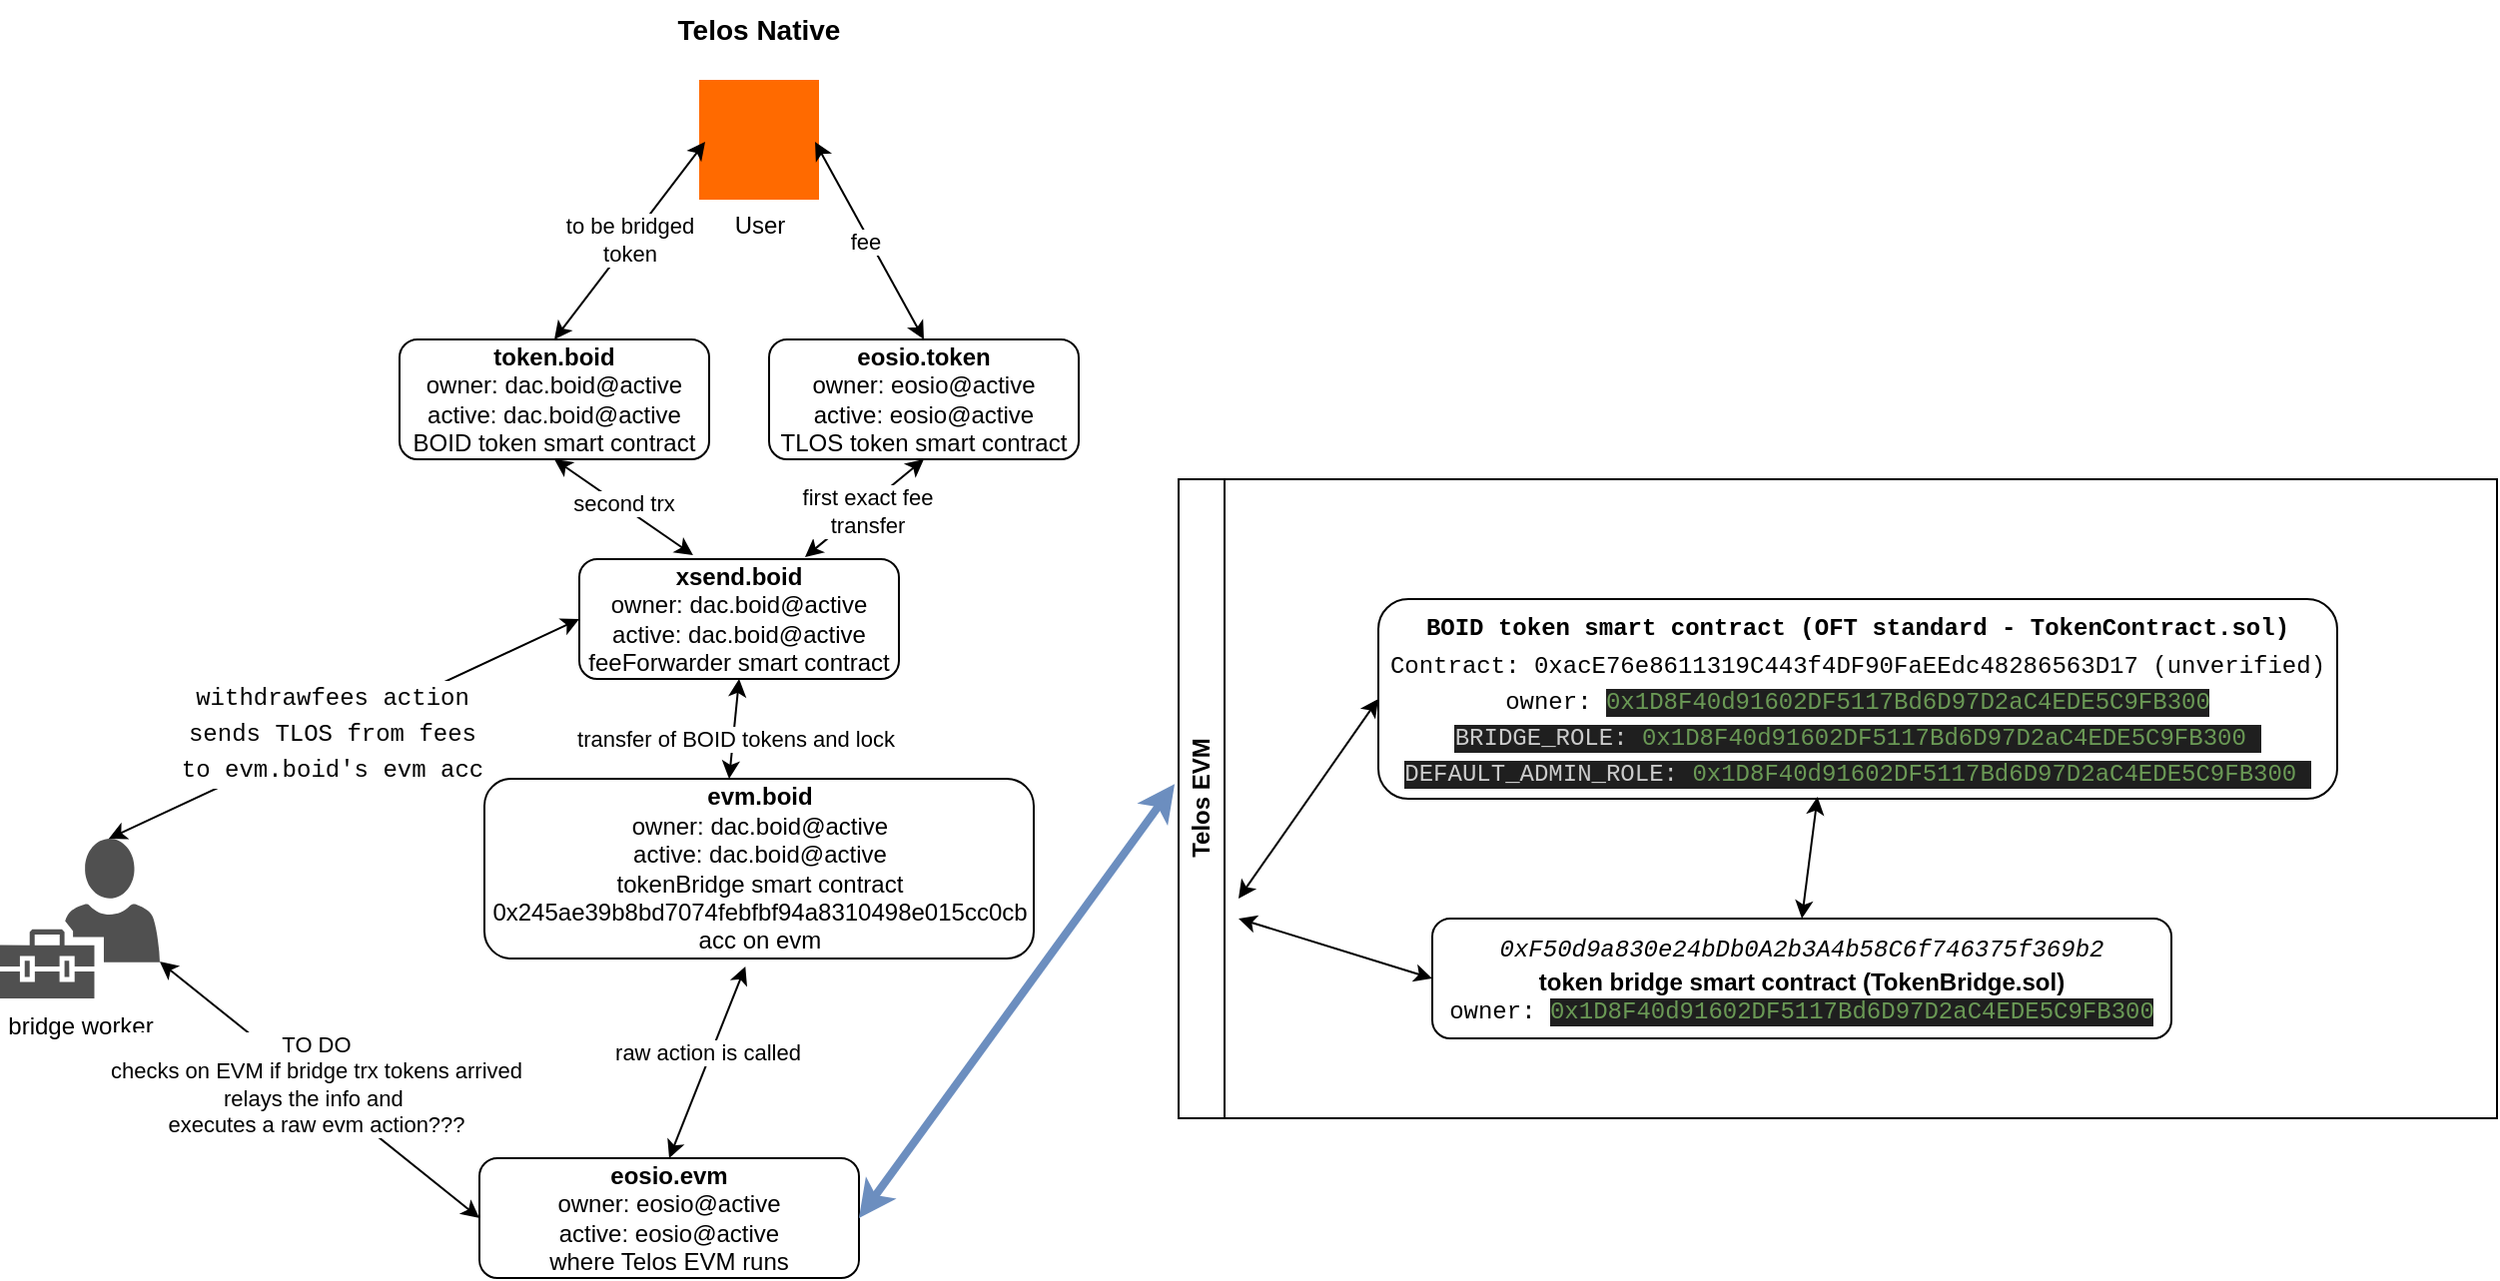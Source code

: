 <mxfile version="26.0.3">
  <diagram name="Page-1" id="oMX-HPsqIfJamrMMESxb">
    <mxGraphModel dx="2261" dy="2143" grid="1" gridSize="10" guides="1" tooltips="1" connect="1" arrows="1" fold="1" page="1" pageScale="1" pageWidth="827" pageHeight="1169" math="0" shadow="0">
      <root>
        <mxCell id="0" />
        <mxCell id="1" parent="0" />
        <mxCell id="kYRyo_h60_AEEvOUtYnw-3" value="&lt;b&gt;token.boid&lt;/b&gt;&lt;div&gt;owner: dac.boid@active&lt;/div&gt;&lt;div&gt;active: dac.boid@active&lt;br&gt;BOID token smart contract&lt;/div&gt;" style="rounded=1;whiteSpace=wrap;html=1;" parent="1" vertex="1">
          <mxGeometry x="-60" y="150" width="155" height="60" as="geometry" />
        </mxCell>
        <mxCell id="kYRyo_h60_AEEvOUtYnw-4" value="&lt;b&gt;eosio.token&lt;/b&gt;&lt;div&gt;&lt;div&gt;owner: eosio@active&lt;/div&gt;&lt;div&gt;active: eosio@active&lt;/div&gt;TLOS token smart contract&lt;/div&gt;" style="rounded=1;whiteSpace=wrap;html=1;" parent="1" vertex="1">
          <mxGeometry x="125" y="150" width="155" height="60" as="geometry" />
        </mxCell>
        <mxCell id="kYRyo_h60_AEEvOUtYnw-5" value="&lt;b&gt;evm.boid&lt;/b&gt;&lt;div&gt;&lt;div&gt;owner: dac.boid@active&lt;/div&gt;&lt;div&gt;active: dac.boid@active&lt;/div&gt;tokenBridge smart contract&lt;div&gt;&lt;span&gt;&lt;font style=&quot;color: rgb(0, 0, 0);&quot;&gt;0x&lt;span style=&quot;font-family: Montserrat, sans-serif; text-align: left;&quot;&gt;245ae39b8bd7074febfbf94a8310498e015cc0cb&lt;/span&gt;&lt;/font&gt;&lt;/span&gt;&lt;/div&gt;&lt;div&gt;&lt;span&gt;&lt;font style=&quot;color: rgb(0, 0, 0);&quot;&gt;acc&lt;/font&gt;&lt;/span&gt;&lt;span style=&quot;background-color: transparent; color: light-dark(rgb(0, 0, 0), rgb(255, 255, 255));&quot;&gt; on evm&lt;/span&gt;&lt;/div&gt;&lt;/div&gt;" style="rounded=1;whiteSpace=wrap;html=1;" parent="1" vertex="1">
          <mxGeometry x="-17.5" y="370" width="275" height="90" as="geometry" />
        </mxCell>
        <mxCell id="kYRyo_h60_AEEvOUtYnw-6" value="&lt;b&gt;xsend.boid&lt;/b&gt;&lt;div&gt;&lt;div&gt;owner: dac.boid@active&lt;/div&gt;&lt;div&gt;active: dac.boid@active&lt;/div&gt;&lt;div&gt;feeForwarder smart contract&lt;/div&gt;&lt;/div&gt;" style="rounded=1;whiteSpace=wrap;html=1;" parent="1" vertex="1">
          <mxGeometry x="30" y="260" width="160" height="60" as="geometry" />
        </mxCell>
        <mxCell id="kYRyo_h60_AEEvOUtYnw-9" value="&lt;div&gt;&lt;br&gt;&lt;/div&gt;&lt;div&gt;&lt;br&gt;&lt;/div&gt;&lt;div&gt;&lt;br&gt;&lt;/div&gt;&lt;div&gt;&lt;br&gt;&lt;/div&gt;&lt;div&gt;&lt;br&gt;&lt;/div&gt;&lt;div&gt;&lt;br&gt;&lt;/div&gt;User" style="points=[];aspect=fixed;html=1;align=center;shadow=0;dashed=0;fillColor=#FF6A00;strokeColor=none;shape=mxgraph.alibaba_cloud.user;" parent="1" vertex="1">
          <mxGeometry x="90" y="20" width="60" height="60" as="geometry" />
        </mxCell>
        <mxCell id="kYRyo_h60_AEEvOUtYnw-11" value="&lt;font style=&quot;font-size: 14px;&quot;&gt;Telos Native&lt;/font&gt;" style="text;html=1;align=center;verticalAlign=middle;whiteSpace=wrap;rounded=0;fontStyle=1" parent="1" vertex="1">
          <mxGeometry y="-20" width="240" height="30" as="geometry" />
        </mxCell>
        <mxCell id="kYRyo_h60_AEEvOUtYnw-17" value="" style="endArrow=classic;startArrow=classic;html=1;rounded=0;entryX=0.05;entryY=0.517;entryDx=0;entryDy=0;entryPerimeter=0;exitX=0.5;exitY=0;exitDx=0;exitDy=0;" parent="1" source="kYRyo_h60_AEEvOUtYnw-3" target="kYRyo_h60_AEEvOUtYnw-9" edge="1">
          <mxGeometry width="50" height="50" relative="1" as="geometry">
            <mxPoint x="-50" y="130" as="sourcePoint" />
            <mxPoint y="80" as="targetPoint" />
            <Array as="points" />
          </mxGeometry>
        </mxCell>
        <mxCell id="kYRyo_h60_AEEvOUtYnw-20" value="to be bridged&lt;div&gt;token&lt;/div&gt;" style="edgeLabel;html=1;align=center;verticalAlign=middle;resizable=0;points=[];" parent="kYRyo_h60_AEEvOUtYnw-17" vertex="1" connectable="0">
          <mxGeometry x="-0.006" y="1" relative="1" as="geometry">
            <mxPoint as="offset" />
          </mxGeometry>
        </mxCell>
        <mxCell id="kYRyo_h60_AEEvOUtYnw-18" value="" style="endArrow=classic;startArrow=classic;html=1;rounded=0;entryX=0.967;entryY=0.517;entryDx=0;entryDy=0;entryPerimeter=0;exitX=0.5;exitY=0;exitDx=0;exitDy=0;" parent="1" source="kYRyo_h60_AEEvOUtYnw-4" target="kYRyo_h60_AEEvOUtYnw-9" edge="1">
          <mxGeometry width="50" height="50" relative="1" as="geometry">
            <mxPoint x="270" y="110" as="sourcePoint" />
            <mxPoint x="320" y="60" as="targetPoint" />
          </mxGeometry>
        </mxCell>
        <mxCell id="kYRyo_h60_AEEvOUtYnw-19" value="fee" style="edgeLabel;html=1;align=center;verticalAlign=middle;resizable=0;points=[];" parent="kYRyo_h60_AEEvOUtYnw-18" vertex="1" connectable="0">
          <mxGeometry x="0.013" y="1" relative="1" as="geometry">
            <mxPoint x="-1" as="offset" />
          </mxGeometry>
        </mxCell>
        <mxCell id="kYRyo_h60_AEEvOUtYnw-21" value="" style="endArrow=classic;startArrow=classic;html=1;rounded=0;entryX=0.5;entryY=1;entryDx=0;entryDy=0;exitX=0.706;exitY=-0.017;exitDx=0;exitDy=0;exitPerimeter=0;" parent="1" source="kYRyo_h60_AEEvOUtYnw-6" target="kYRyo_h60_AEEvOUtYnw-4" edge="1">
          <mxGeometry width="50" height="50" relative="1" as="geometry">
            <mxPoint x="310" y="270" as="sourcePoint" />
            <mxPoint x="360" y="220" as="targetPoint" />
          </mxGeometry>
        </mxCell>
        <mxCell id="kYRyo_h60_AEEvOUtYnw-22" value="first exact fee&lt;div&gt;transfer&lt;/div&gt;" style="edgeLabel;html=1;align=center;verticalAlign=middle;resizable=0;points=[];" parent="kYRyo_h60_AEEvOUtYnw-21" vertex="1" connectable="0">
          <mxGeometry x="-0.002" y="-1" relative="1" as="geometry">
            <mxPoint as="offset" />
          </mxGeometry>
        </mxCell>
        <mxCell id="kYRyo_h60_AEEvOUtYnw-23" value="" style="endArrow=classic;startArrow=classic;html=1;rounded=0;entryX=0.5;entryY=1;entryDx=0;entryDy=0;exitX=0.356;exitY=-0.033;exitDx=0;exitDy=0;exitPerimeter=0;" parent="1" source="kYRyo_h60_AEEvOUtYnw-6" target="kYRyo_h60_AEEvOUtYnw-3" edge="1">
          <mxGeometry width="50" height="50" relative="1" as="geometry">
            <mxPoint x="120" y="260" as="sourcePoint" />
            <mxPoint x="50" y="260" as="targetPoint" />
          </mxGeometry>
        </mxCell>
        <mxCell id="kYRyo_h60_AEEvOUtYnw-24" value="&lt;div&gt;&lt;br&gt;&lt;/div&gt;&lt;div&gt;&lt;br&gt;&lt;/div&gt;" style="edgeLabel;html=1;align=center;verticalAlign=middle;resizable=0;points=[];" parent="kYRyo_h60_AEEvOUtYnw-23" vertex="1" connectable="0">
          <mxGeometry x="-0.009" relative="1" as="geometry">
            <mxPoint as="offset" />
          </mxGeometry>
        </mxCell>
        <mxCell id="kYRyo_h60_AEEvOUtYnw-25" value="second trx" style="edgeLabel;html=1;align=center;verticalAlign=middle;resizable=0;points=[];" parent="kYRyo_h60_AEEvOUtYnw-23" vertex="1" connectable="0">
          <mxGeometry x="0.047" y="-1" relative="1" as="geometry">
            <mxPoint as="offset" />
          </mxGeometry>
        </mxCell>
        <mxCell id="kYRyo_h60_AEEvOUtYnw-26" value="" style="endArrow=classic;startArrow=classic;html=1;rounded=0;entryX=0.5;entryY=1;entryDx=0;entryDy=0;exitX=0.5;exitY=0;exitDx=0;exitDy=0;" parent="1" target="kYRyo_h60_AEEvOUtYnw-6" edge="1">
          <mxGeometry width="50" height="50" relative="1" as="geometry">
            <mxPoint x="105" y="370" as="sourcePoint" />
            <mxPoint x="50" y="350" as="targetPoint" />
          </mxGeometry>
        </mxCell>
        <mxCell id="kYRyo_h60_AEEvOUtYnw-27" value="transfer of BOID tokens and lock" style="edgeLabel;html=1;align=center;verticalAlign=middle;resizable=0;points=[];" parent="kYRyo_h60_AEEvOUtYnw-26" vertex="1" connectable="0">
          <mxGeometry x="0.04" relative="1" as="geometry">
            <mxPoint y="6" as="offset" />
          </mxGeometry>
        </mxCell>
        <mxCell id="kYRyo_h60_AEEvOUtYnw-30" value="&lt;b&gt;eosio.evm&lt;/b&gt;&lt;div&gt;&lt;div&gt;owner: eosio@active&lt;/div&gt;&lt;div&gt;active: eosio@active&lt;/div&gt;where Telos EVM runs&lt;/div&gt;" style="rounded=1;whiteSpace=wrap;html=1;" parent="1" vertex="1">
          <mxGeometry x="-20" y="560" width="190" height="60" as="geometry" />
        </mxCell>
        <mxCell id="kYRyo_h60_AEEvOUtYnw-32" value="" style="endArrow=classic;startArrow=classic;html=1;rounded=0;entryX=0.475;entryY=1.044;entryDx=0;entryDy=0;exitX=0.5;exitY=0;exitDx=0;exitDy=0;entryPerimeter=0;" parent="1" source="kYRyo_h60_AEEvOUtYnw-30" target="kYRyo_h60_AEEvOUtYnw-5" edge="1">
          <mxGeometry width="50" height="50" relative="1" as="geometry">
            <mxPoint x="-30" y="540" as="sourcePoint" />
            <mxPoint x="105" y="450" as="targetPoint" />
          </mxGeometry>
        </mxCell>
        <mxCell id="kYRyo_h60_AEEvOUtYnw-33" value="raw action is called" style="edgeLabel;html=1;align=center;verticalAlign=middle;resizable=0;points=[];" parent="kYRyo_h60_AEEvOUtYnw-32" vertex="1" connectable="0">
          <mxGeometry x="0.1" y="2" relative="1" as="geometry">
            <mxPoint as="offset" />
          </mxGeometry>
        </mxCell>
        <mxCell id="kYRyo_h60_AEEvOUtYnw-34" value="Telos EVM" style="swimlane;horizontal=0;whiteSpace=wrap;html=1;" parent="1" vertex="1">
          <mxGeometry x="330" y="220" width="660" height="320" as="geometry" />
        </mxCell>
        <mxCell id="kYRyo_h60_AEEvOUtYnw-29" value="&lt;div style=&quot;font-family: Menlo, Monaco, &amp;quot;Courier New&amp;quot;, monospace; line-height: 18px; white-space: pre;&quot;&gt;&lt;span style=&quot;font-style: italic; background-color: light-dark(#ffffff, var(--ge-dark-color, #121212));&quot;&gt;&lt;font style=&quot;color: rgb(0, 0, 0);&quot;&gt;0xF50d9a830e24bDb0A2b3A4b58C6f746375f369b2&lt;/font&gt;&lt;/span&gt;&lt;/div&gt;&lt;div&gt;&lt;b style=&quot;background-color: light-dark(#ffffff, var(--ge-dark-color, #121212));&quot;&gt;&lt;font style=&quot;color: rgb(0, 0, 0);&quot;&gt;token bridge smart contract (TokenBridge.sol)&lt;/font&gt;&lt;/b&gt;&lt;/div&gt;&lt;div&gt;&lt;span style=&quot;background-color: light-dark(#ffffff, var(--ge-dark-color, #121212));&quot;&gt;&lt;font style=&quot;color: rgb(0, 0, 0);&quot;&gt;&lt;span style=&quot;font-family: Menlo, Monaco, &amp;quot;Courier New&amp;quot;, monospace; white-space: pre;&quot;&gt;&lt;font style=&quot;color: rgb(0, 0, 0);&quot;&gt;owner: &lt;/font&gt;&lt;/span&gt;&lt;span style=&quot;font-family: Menlo, Monaco, &amp;quot;Courier New&amp;quot;, monospace; white-space: pre; color: rgb(106, 153, 85); background-color: rgb(31, 31, 31);&quot;&gt;0x1D8F40d91602DF5117Bd6D97D2aC4EDE5C9FB300&lt;/span&gt;&lt;/font&gt;&lt;/span&gt;&lt;/div&gt;" style="rounded=1;whiteSpace=wrap;html=1;" parent="kYRyo_h60_AEEvOUtYnw-34" vertex="1">
          <mxGeometry x="127" y="220" width="370" height="60" as="geometry" />
        </mxCell>
        <mxCell id="kYRyo_h60_AEEvOUtYnw-7" value="&lt;div style=&quot;line-height: 18px;&quot;&gt;&lt;span style=&quot;font-family: Menlo, Monaco, &amp;quot;Courier New&amp;quot;, monospace; white-space: pre; background-color: rgb(255, 255, 255);&quot;&gt;&lt;b&gt;BOID token smart contract (OFT standard - TokenContract.sol)&lt;/b&gt;&lt;/span&gt;&lt;font face=&quot;Menlo, Monaco, Courier New, monospace&quot;&gt;&lt;span style=&quot;white-space: pre;&quot;&gt;&lt;/span&gt;&lt;/font&gt;&lt;/div&gt;&lt;div style=&quot;line-height: 18px;&quot;&gt;&lt;font face=&quot;Menlo, Monaco, Courier New, monospace&quot;&gt;&lt;span style=&quot;white-space: pre;&quot;&gt;Contract: &lt;/span&gt;&lt;/font&gt;&lt;span style=&quot;font-family: Menlo, Monaco, &amp;quot;Courier New&amp;quot;, monospace; white-space: pre;&quot;&gt;&lt;font style=&quot;color: rgb(0, 0, 0);&quot;&gt;0xacE76e8611319C443f4DF90FaEEdc48286563D17&lt;/font&gt;&lt;/span&gt;&lt;span style=&quot;white-space: pre; font-family: Menlo, Monaco, &amp;quot;Courier New&amp;quot;, monospace; background-color: transparent; color: light-dark(rgb(0, 0, 0), rgb(255, 255, 255));&quot;&gt; (unverified)&lt;/span&gt;&lt;br&gt;&lt;/div&gt;&lt;div style=&quot;font-family: Menlo, Monaco, &amp;quot;Courier New&amp;quot;, monospace; line-height: 18px; white-space: pre;&quot;&gt;&lt;span style=&quot;background-color: light-dark(#ffffff, var(--ge-dark-color, #121212));&quot;&gt;&lt;font&gt;&lt;font style=&quot;color: rgb(0, 0, 0);&quot;&gt;owner: &lt;/font&gt;&lt;/font&gt;&lt;/span&gt;&lt;span style=&quot;color: rgb(106, 153, 85); background-color: rgb(31, 31, 31);&quot;&gt;0x1D8F40d91602DF5117Bd6D97D2aC4EDE5C9FB300&lt;/span&gt;&lt;/div&gt;&lt;div style=&quot;font-family: Menlo, Monaco, &amp;quot;Courier New&amp;quot;, monospace; line-height: 18px; white-space: pre;&quot;&gt;&lt;span style=&quot;background-color: light-dark(rgb(31, 31, 31), rgb(31, 31, 31)); color: light-dark(rgb(204, 204, 204), rgb(204, 204, 204));&quot;&gt;BRIDGE_ROLE: &lt;/span&gt;&lt;span style=&quot;background-color: rgb(31, 31, 31); color: rgb(106, 153, 85);&quot;&gt;0x1D8F40d91602DF5117Bd6D97D2aC4EDE5C9FB300&lt;/span&gt;&lt;span style=&quot;background-color: light-dark(rgb(31, 31, 31), rgb(31, 31, 31)); color: light-dark(rgb(204, 204, 204), rgb(204, 204, 204));&quot;&gt; &lt;/span&gt;&lt;/div&gt;&lt;div style=&quot;font-family: Menlo, Monaco, &amp;quot;Courier New&amp;quot;, monospace; line-height: 18px; white-space: pre;&quot;&gt;&lt;span style=&quot;background-color: light-dark(rgb(31, 31, 31), rgb(31, 31, 31)); color: light-dark(rgb(204, 204, 204), rgb(204, 204, 204));&quot;&gt;DEFAULT_ADMIN_ROLE: &lt;/span&gt;&lt;span style=&quot;background-color: rgb(31, 31, 31); color: rgb(106, 153, 85);&quot;&gt;0x1D8F40d91602DF5117Bd6D97D2aC4EDE5C9FB300&lt;/span&gt;&lt;span style=&quot;background-color: light-dark(rgb(31, 31, 31), rgb(31, 31, 31)); color: light-dark(rgb(204, 204, 204), rgb(204, 204, 204));&quot;&gt; &lt;/span&gt;&lt;/div&gt;" style="rounded=1;whiteSpace=wrap;html=1;" parent="kYRyo_h60_AEEvOUtYnw-34" vertex="1">
          <mxGeometry x="100" y="60" width="480" height="100" as="geometry" />
        </mxCell>
        <mxCell id="kYRyo_h60_AEEvOUtYnw-87" value="" style="endArrow=classic;startArrow=classic;html=1;rounded=0;entryX=0;entryY=0.5;entryDx=0;entryDy=0;" parent="kYRyo_h60_AEEvOUtYnw-34" target="kYRyo_h60_AEEvOUtYnw-7" edge="1">
          <mxGeometry width="50" height="50" relative="1" as="geometry">
            <mxPoint x="30" y="210" as="sourcePoint" />
            <mxPoint x="150" y="230" as="targetPoint" />
          </mxGeometry>
        </mxCell>
        <mxCell id="kYRyo_h60_AEEvOUtYnw-89" value="" style="endArrow=classic;startArrow=classic;html=1;rounded=0;entryX=0;entryY=0.5;entryDx=0;entryDy=0;" parent="kYRyo_h60_AEEvOUtYnw-34" target="kYRyo_h60_AEEvOUtYnw-29" edge="1">
          <mxGeometry width="50" height="50" relative="1" as="geometry">
            <mxPoint x="30" y="220" as="sourcePoint" />
            <mxPoint x="130" y="310" as="targetPoint" />
          </mxGeometry>
        </mxCell>
        <mxCell id="kYRyo_h60_AEEvOUtYnw-90" value="" style="endArrow=classic;startArrow=classic;html=1;rounded=0;entryX=0.458;entryY=0.99;entryDx=0;entryDy=0;exitX=0.5;exitY=0;exitDx=0;exitDy=0;entryPerimeter=0;" parent="kYRyo_h60_AEEvOUtYnw-34" source="kYRyo_h60_AEEvOUtYnw-29" target="kYRyo_h60_AEEvOUtYnw-7" edge="1">
          <mxGeometry width="50" height="50" relative="1" as="geometry">
            <mxPoint x="570" y="320" as="sourcePoint" />
            <mxPoint x="335" y="260" as="targetPoint" />
          </mxGeometry>
        </mxCell>
        <mxCell id="kYRyo_h60_AEEvOUtYnw-37" value="bridge worker" style="sketch=0;pointerEvents=1;shadow=0;dashed=0;html=1;strokeColor=none;labelPosition=center;verticalLabelPosition=bottom;verticalAlign=top;align=center;fillColor=#505050;shape=mxgraph.mscae.intune.user_management" parent="1" vertex="1">
          <mxGeometry x="-260" y="400" width="80" height="80" as="geometry" />
        </mxCell>
        <mxCell id="kYRyo_h60_AEEvOUtYnw-38" value="" style="endArrow=classic;startArrow=classic;html=1;rounded=0;entryX=0;entryY=0.5;entryDx=0;entryDy=0;exitX=0.68;exitY=0;exitDx=0;exitDy=0;exitPerimeter=0;" parent="1" source="kYRyo_h60_AEEvOUtYnw-37" target="kYRyo_h60_AEEvOUtYnw-6" edge="1">
          <mxGeometry width="50" height="50" relative="1" as="geometry">
            <mxPoint x="-150" y="530" as="sourcePoint" />
            <mxPoint x="-100" y="480" as="targetPoint" />
          </mxGeometry>
        </mxCell>
        <mxCell id="kYRyo_h60_AEEvOUtYnw-39" value="&lt;div style=&quot;font-family: Menlo, Monaco, &amp;quot;Courier New&amp;quot;, monospace; font-size: 12px; line-height: 18px; white-space-collapse: preserve;&quot;&gt;&lt;span&gt;&lt;font&gt;withdrawfees action&lt;/font&gt;&lt;/span&gt;&lt;/div&gt;&lt;div style=&quot;font-family: Menlo, Monaco, &amp;quot;Courier New&amp;quot;, monospace; font-size: 12px; line-height: 18px; white-space-collapse: preserve;&quot;&gt;&lt;span&gt;&lt;font&gt;sends TLOS from fees&lt;/font&gt;&lt;/span&gt;&lt;/div&gt;&lt;div style=&quot;font-family: Menlo, Monaco, &amp;quot;Courier New&amp;quot;, monospace; font-size: 12px; line-height: 18px; white-space-collapse: preserve;&quot;&gt;&lt;span&gt;&lt;font&gt;to evm.boid&#39;s evm acc&lt;/font&gt;&lt;/span&gt;&lt;/div&gt;" style="edgeLabel;html=1;align=center;verticalAlign=middle;resizable=0;points=[];" parent="kYRyo_h60_AEEvOUtYnw-38" vertex="1" connectable="0">
          <mxGeometry x="-0.043" y="1" relative="1" as="geometry">
            <mxPoint x="-1" as="offset" />
          </mxGeometry>
        </mxCell>
        <mxCell id="kYRyo_h60_AEEvOUtYnw-40" value="" style="endArrow=classic;startArrow=classic;html=1;rounded=0;entryX=0;entryY=0.5;entryDx=0;entryDy=0;exitX=1;exitY=0.77;exitDx=0;exitDy=0;exitPerimeter=0;" parent="1" source="kYRyo_h60_AEEvOUtYnw-37" target="kYRyo_h60_AEEvOUtYnw-30" edge="1">
          <mxGeometry width="50" height="50" relative="1" as="geometry">
            <mxPoint x="-60" y="560" as="sourcePoint" />
            <mxPoint x="-10" y="510" as="targetPoint" />
          </mxGeometry>
        </mxCell>
        <mxCell id="kYRyo_h60_AEEvOUtYnw-41" value="TO DO&lt;div&gt;checks on EVM if bridge trx tokens arrived&lt;/div&gt;&lt;div&gt;relays the info and&amp;nbsp;&lt;/div&gt;&lt;div&gt;executes a raw evm action???&lt;/div&gt;" style="edgeLabel;html=1;align=center;verticalAlign=middle;resizable=0;points=[];" parent="kYRyo_h60_AEEvOUtYnw-40" vertex="1" connectable="0">
          <mxGeometry x="-0.032" y="1" relative="1" as="geometry">
            <mxPoint as="offset" />
          </mxGeometry>
        </mxCell>
        <mxCell id="kYRyo_h60_AEEvOUtYnw-42" value="" style="endArrow=classic;startArrow=classic;html=1;rounded=0;entryX=-0.003;entryY=0.477;entryDx=0;entryDy=0;entryPerimeter=0;exitX=1;exitY=0.5;exitDx=0;exitDy=0;fillColor=#dae8fc;strokeColor=#6c8ebf;gradientColor=none;strokeWidth=4;" parent="1" source="kYRyo_h60_AEEvOUtYnw-30" target="kYRyo_h60_AEEvOUtYnw-34" edge="1">
          <mxGeometry width="100" height="100" relative="1" as="geometry">
            <mxPoint x="190" y="680" as="sourcePoint" />
            <mxPoint x="290" y="580" as="targetPoint" />
          </mxGeometry>
        </mxCell>
      </root>
    </mxGraphModel>
  </diagram>
</mxfile>
